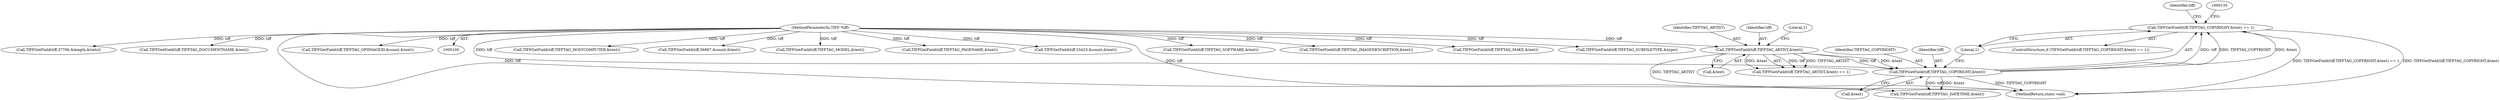 digraph "1_ImageMagick_b61d35eaccc0a7ddeff8a1c3abfcd0a43ccf210b_0@del" {
"1000127" [label="(Call,TIFFGetField(tiff,TIFFTAG_COPYRIGHT,&text) == 1)"];
"1000128" [label="(Call,TIFFGetField(tiff,TIFFTAG_COPYRIGHT,&text))"];
"1000113" [label="(Call,TIFFGetField(tiff,TIFFTAG_ARTIST,&text))"];
"1000101" [label="(MethodParameterIn,TIFF *tiff)"];
"1000173" [label="(Call,TIFFGetField(tiff,TIFFTAG_HOSTCOMPUTER,&text))"];
"1000131" [label="(Call,&text)"];
"1000101" [label="(MethodParameterIn,TIFF *tiff)"];
"1000112" [label="(Call,TIFFGetField(tiff,TIFFTAG_ARTIST,&text) == 1)"];
"1000115" [label="(Identifier,TIFFTAG_ARTIST)"];
"1000333" [label="(Call,TIFFGetField(tiff,36867,&count,&text))"];
"1000128" [label="(Call,TIFFGetField(tiff,TIFFTAG_COPYRIGHT,&text))"];
"1000130" [label="(Identifier,TIFFTAG_COPYRIGHT)"];
"1000218" [label="(Call,TIFFGetField(tiff,TIFFTAG_MODEL,&text))"];
"1000268" [label="(Call,TIFFGetField(tiff,TIFFTAG_PAGENAME,&text))"];
"1000298" [label="(Call,TIFFGetField(tiff,33423,&count,&text))"];
"1000129" [label="(Identifier,tiff)"];
"1000436" [label="(MethodReturn,static void)"];
"1000283" [label="(Call,TIFFGetField(tiff,TIFFTAG_SOFTWARE,&text))"];
"1000144" [label="(Identifier,tiff)"];
"1000114" [label="(Identifier,tiff)"];
"1000188" [label="(Call,TIFFGetField(tiff,TIFFTAG_IMAGEDESCRIPTION,&text))"];
"1000116" [label="(Call,&text)"];
"1000203" [label="(Call,TIFFGetField(tiff,TIFFTAG_MAKE,&text))"];
"1000368" [label="(Call,TIFFGetField(tiff,TIFFTAG_SUBFILETYPE,&type))"];
"1000133" [label="(Literal,1)"];
"1000411" [label="(Call,TIFFGetField(tiff,37706,&length,&tietz))"];
"1000118" [label="(Literal,1)"];
"1000127" [label="(Call,TIFFGetField(tiff,TIFFTAG_COPYRIGHT,&text) == 1)"];
"1000126" [label="(ControlStructure,if (TIFFGetField(tiff,TIFFTAG_COPYRIGHT,&text) == 1))"];
"1000113" [label="(Call,TIFFGetField(tiff,TIFFTAG_ARTIST,&text))"];
"1000158" [label="(Call,TIFFGetField(tiff,TIFFTAG_DOCUMENTNAME,&text))"];
"1000143" [label="(Call,TIFFGetField(tiff,TIFFTAG_DATETIME,&text))"];
"1000233" [label="(Call,TIFFGetField(tiff,TIFFTAG_OPIIMAGEID,&count,&text))"];
"1000127" -> "1000126"  [label="AST: "];
"1000127" -> "1000133"  [label="CFG: "];
"1000128" -> "1000127"  [label="AST: "];
"1000133" -> "1000127"  [label="AST: "];
"1000135" -> "1000127"  [label="CFG: "];
"1000144" -> "1000127"  [label="CFG: "];
"1000127" -> "1000436"  [label="DDG: TIFFGetField(tiff,TIFFTAG_COPYRIGHT,&text) == 1"];
"1000127" -> "1000436"  [label="DDG: TIFFGetField(tiff,TIFFTAG_COPYRIGHT,&text)"];
"1000128" -> "1000127"  [label="DDG: tiff"];
"1000128" -> "1000127"  [label="DDG: TIFFTAG_COPYRIGHT"];
"1000128" -> "1000127"  [label="DDG: &text"];
"1000128" -> "1000131"  [label="CFG: "];
"1000129" -> "1000128"  [label="AST: "];
"1000130" -> "1000128"  [label="AST: "];
"1000131" -> "1000128"  [label="AST: "];
"1000133" -> "1000128"  [label="CFG: "];
"1000128" -> "1000436"  [label="DDG: TIFFTAG_COPYRIGHT"];
"1000113" -> "1000128"  [label="DDG: tiff"];
"1000113" -> "1000128"  [label="DDG: &text"];
"1000101" -> "1000128"  [label="DDG: tiff"];
"1000128" -> "1000143"  [label="DDG: tiff"];
"1000128" -> "1000143"  [label="DDG: &text"];
"1000113" -> "1000112"  [label="AST: "];
"1000113" -> "1000116"  [label="CFG: "];
"1000114" -> "1000113"  [label="AST: "];
"1000115" -> "1000113"  [label="AST: "];
"1000116" -> "1000113"  [label="AST: "];
"1000118" -> "1000113"  [label="CFG: "];
"1000113" -> "1000436"  [label="DDG: TIFFTAG_ARTIST"];
"1000113" -> "1000112"  [label="DDG: tiff"];
"1000113" -> "1000112"  [label="DDG: TIFFTAG_ARTIST"];
"1000113" -> "1000112"  [label="DDG: &text"];
"1000101" -> "1000113"  [label="DDG: tiff"];
"1000101" -> "1000100"  [label="AST: "];
"1000101" -> "1000436"  [label="DDG: tiff"];
"1000101" -> "1000143"  [label="DDG: tiff"];
"1000101" -> "1000158"  [label="DDG: tiff"];
"1000101" -> "1000173"  [label="DDG: tiff"];
"1000101" -> "1000188"  [label="DDG: tiff"];
"1000101" -> "1000203"  [label="DDG: tiff"];
"1000101" -> "1000218"  [label="DDG: tiff"];
"1000101" -> "1000233"  [label="DDG: tiff"];
"1000101" -> "1000268"  [label="DDG: tiff"];
"1000101" -> "1000283"  [label="DDG: tiff"];
"1000101" -> "1000298"  [label="DDG: tiff"];
"1000101" -> "1000333"  [label="DDG: tiff"];
"1000101" -> "1000368"  [label="DDG: tiff"];
"1000101" -> "1000411"  [label="DDG: tiff"];
}
